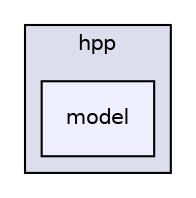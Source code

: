 digraph "model" {
  compound=true
  node [ fontsize="10", fontname="Helvetica"];
  edge [ labelfontsize="10", labelfontname="Helvetica"];
  subgraph clusterdir_766a2b2ecef16448f861b8cf84e3a157 {
    graph [ bgcolor="#ddddee", pencolor="black", label="hpp" fontname="Helvetica", fontsize="10", URL="dir_766a2b2ecef16448f861b8cf84e3a157.html"]
  dir_d127feb157eb0d2279a65da179d25912 [shape=box, label="model", style="filled", fillcolor="#eeeeff", pencolor="black", URL="dir_d127feb157eb0d2279a65da179d25912.html"];
  }
}

